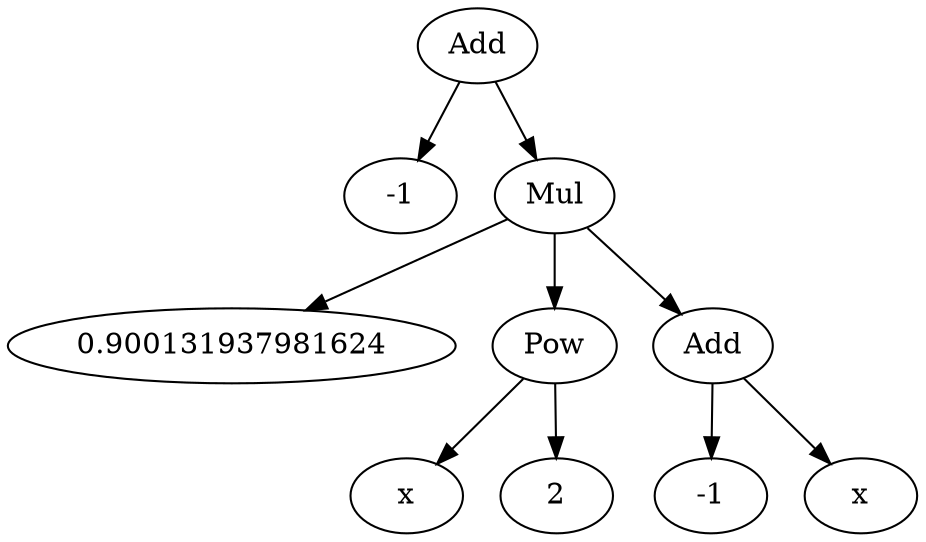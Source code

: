 digraph{

# Graph style
"ordering"="out"
"rankdir"="TD"

#########
# Nodes #
#########

"Add(Integer(-1), Mul(Float('0.90013193798162405', precision=53), Pow(Symbol('x'), Integer(2)), Add(Integer(-1), Symbol('x'))))_()" ["color"="black", "label"="Add", "shape"="ellipse"];
"Integer(-1)_(0,)" ["color"="black", "label"="-1", "shape"="ellipse"];
"Mul(Float('0.90013193798162405', precision=53), Pow(Symbol('x'), Integer(2)), Add(Integer(-1), Symbol('x')))_(1,)" ["color"="black", "label"="Mul", "shape"="ellipse"];
"Float('0.90013193798162405', precision=53)_(1, 0)" ["color"="black", "label"="0.900131937981624", "shape"="ellipse"];
"Pow(Symbol('x'), Integer(2))_(1, 1)" ["color"="black", "label"="Pow", "shape"="ellipse"];
"Symbol('x')_(1, 1, 0)" ["color"="black", "label"="x", "shape"="ellipse"];
"Integer(2)_(1, 1, 1)" ["color"="black", "label"="2", "shape"="ellipse"];
"Add(Integer(-1), Symbol('x'))_(1, 2)" ["color"="black", "label"="Add", "shape"="ellipse"];
"Integer(-1)_(1, 2, 0)" ["color"="black", "label"="-1", "shape"="ellipse"];
"Symbol('x')_(1, 2, 1)" ["color"="black", "label"="x", "shape"="ellipse"];

#########
# Edges #
#########

"Add(Integer(-1), Mul(Float('0.90013193798162405', precision=53), Pow(Symbol('x'), Integer(2)), Add(Integer(-1), Symbol('x'))))_()" -> "Integer(-1)_(0,)";
"Add(Integer(-1), Mul(Float('0.90013193798162405', precision=53), Pow(Symbol('x'), Integer(2)), Add(Integer(-1), Symbol('x'))))_()" -> "Mul(Float('0.90013193798162405', precision=53), Pow(Symbol('x'), Integer(2)), Add(Integer(-1), Symbol('x')))_(1,)";
"Mul(Float('0.90013193798162405', precision=53), Pow(Symbol('x'), Integer(2)), Add(Integer(-1), Symbol('x')))_(1,)" -> "Float('0.90013193798162405', precision=53)_(1, 0)";
"Mul(Float('0.90013193798162405', precision=53), Pow(Symbol('x'), Integer(2)), Add(Integer(-1), Symbol('x')))_(1,)" -> "Pow(Symbol('x'), Integer(2))_(1, 1)";
"Mul(Float('0.90013193798162405', precision=53), Pow(Symbol('x'), Integer(2)), Add(Integer(-1), Symbol('x')))_(1,)" -> "Add(Integer(-1), Symbol('x'))_(1, 2)";
"Pow(Symbol('x'), Integer(2))_(1, 1)" -> "Symbol('x')_(1, 1, 0)";
"Pow(Symbol('x'), Integer(2))_(1, 1)" -> "Integer(2)_(1, 1, 1)";
"Add(Integer(-1), Symbol('x'))_(1, 2)" -> "Integer(-1)_(1, 2, 0)";
"Add(Integer(-1), Symbol('x'))_(1, 2)" -> "Symbol('x')_(1, 2, 1)";
}
